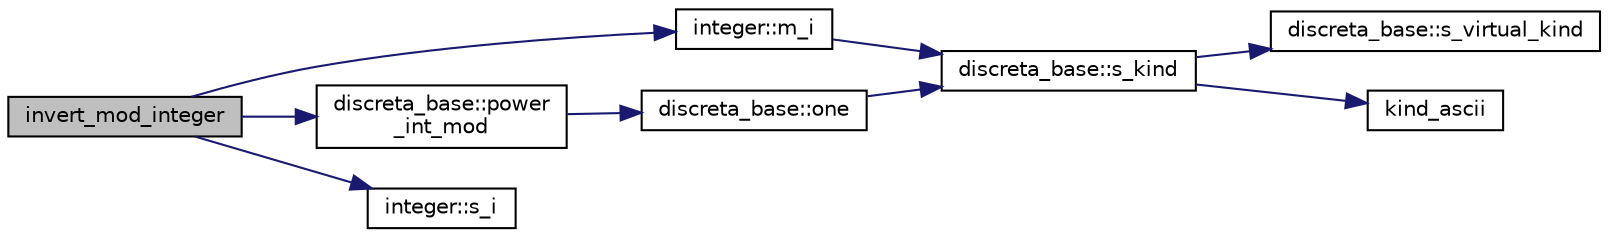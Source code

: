 digraph "invert_mod_integer"
{
  edge [fontname="Helvetica",fontsize="10",labelfontname="Helvetica",labelfontsize="10"];
  node [fontname="Helvetica",fontsize="10",shape=record];
  rankdir="LR";
  Node2530 [label="invert_mod_integer",height=0.2,width=0.4,color="black", fillcolor="grey75", style="filled", fontcolor="black"];
  Node2530 -> Node2531 [color="midnightblue",fontsize="10",style="solid",fontname="Helvetica"];
  Node2531 [label="integer::m_i",height=0.2,width=0.4,color="black", fillcolor="white", style="filled",URL="$d0/de5/classinteger.html#a869091f0a0f35f5354c8c4a70250e8a9"];
  Node2531 -> Node2532 [color="midnightblue",fontsize="10",style="solid",fontname="Helvetica"];
  Node2532 [label="discreta_base::s_kind",height=0.2,width=0.4,color="black", fillcolor="white", style="filled",URL="$d7/d71/classdiscreta__base.html#a8a830025c74adbbc3362418a7c2ba157"];
  Node2532 -> Node2533 [color="midnightblue",fontsize="10",style="solid",fontname="Helvetica"];
  Node2533 [label="discreta_base::s_virtual_kind",height=0.2,width=0.4,color="black", fillcolor="white", style="filled",URL="$d7/d71/classdiscreta__base.html#a52778a6d6943a468be083d0785d418fb"];
  Node2532 -> Node2534 [color="midnightblue",fontsize="10",style="solid",fontname="Helvetica"];
  Node2534 [label="kind_ascii",height=0.2,width=0.4,color="black", fillcolor="white", style="filled",URL="$d9/d60/discreta_8h.html#ad0ce825a9f29bc6cec27e1b64cfe27bf"];
  Node2530 -> Node2535 [color="midnightblue",fontsize="10",style="solid",fontname="Helvetica"];
  Node2535 [label="discreta_base::power\l_int_mod",height=0.2,width=0.4,color="black", fillcolor="white", style="filled",URL="$d7/d71/classdiscreta__base.html#abbedc6f882b55fe0b98dec33da832f8e"];
  Node2535 -> Node2536 [color="midnightblue",fontsize="10",style="solid",fontname="Helvetica"];
  Node2536 [label="discreta_base::one",height=0.2,width=0.4,color="black", fillcolor="white", style="filled",URL="$d7/d71/classdiscreta__base.html#a6f5d6422a0040950415db30e39dafd19"];
  Node2536 -> Node2532 [color="midnightblue",fontsize="10",style="solid",fontname="Helvetica"];
  Node2530 -> Node2537 [color="midnightblue",fontsize="10",style="solid",fontname="Helvetica"];
  Node2537 [label="integer::s_i",height=0.2,width=0.4,color="black", fillcolor="white", style="filled",URL="$d0/de5/classinteger.html#adf28e9f94d4c844adaa950deeb80b904"];
}
